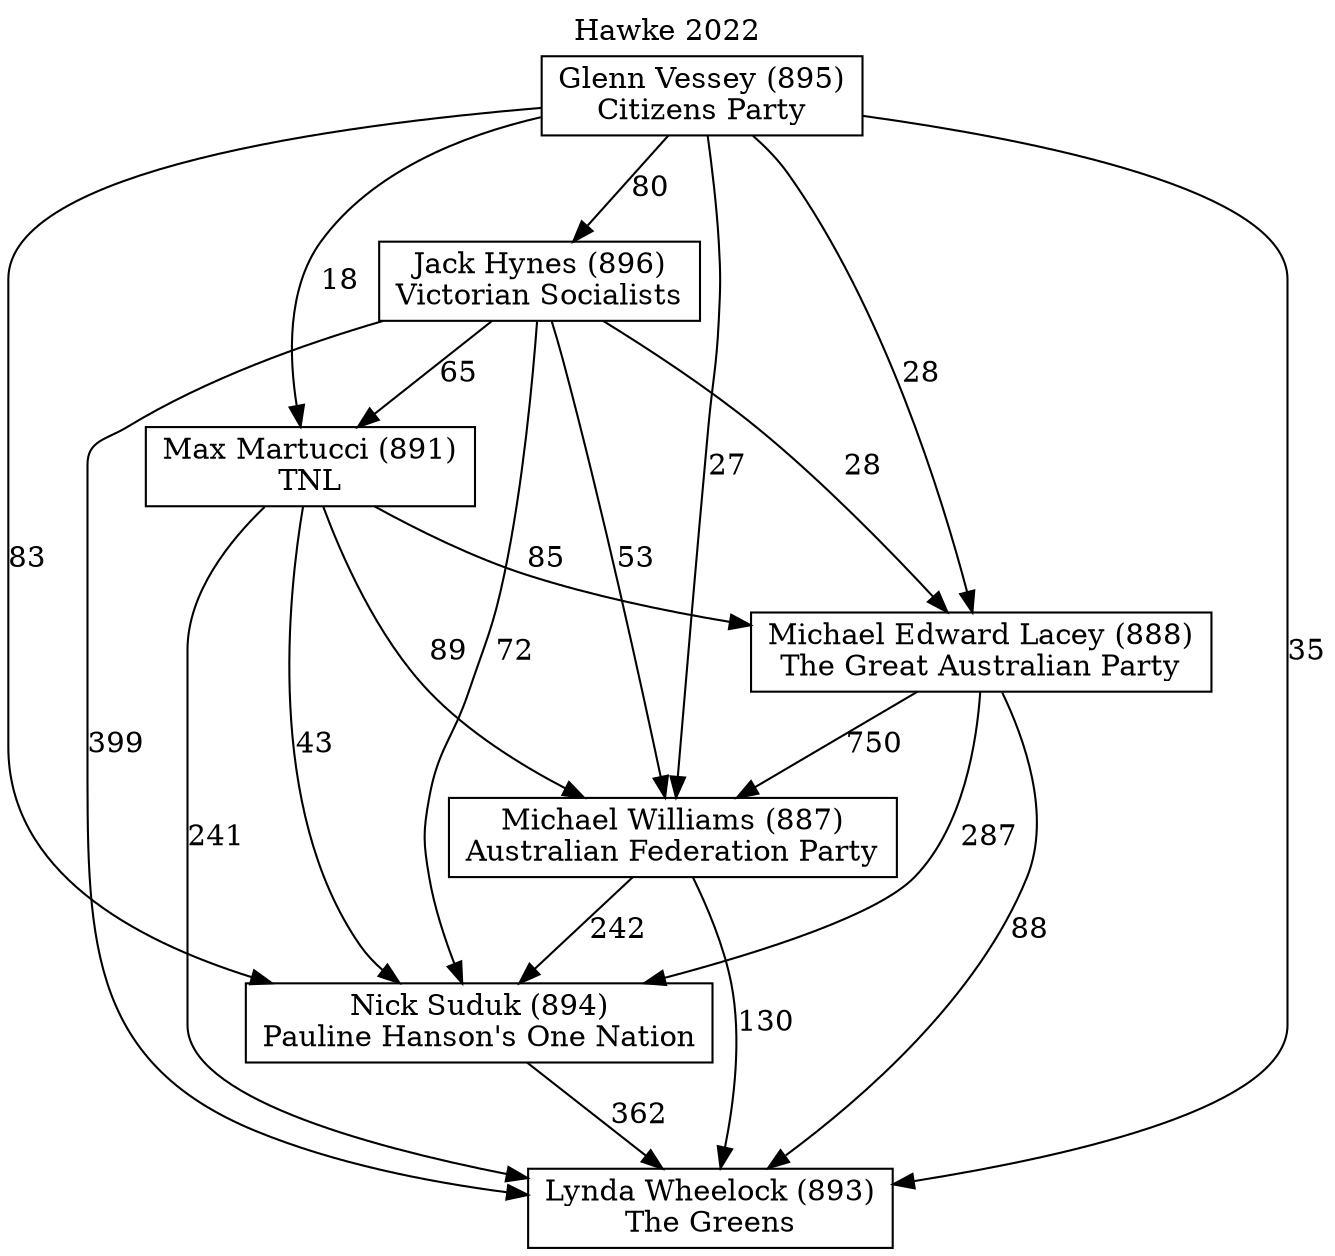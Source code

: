 // House preference flow
digraph "Lynda Wheelock (893)_Hawke_2022" {
	graph [label="Hawke 2022" labelloc=t mclimit=10]
	node [shape=box]
	"Michael Williams (887)" [label="Michael Williams (887)
Australian Federation Party"]
	"Michael Edward Lacey (888)" [label="Michael Edward Lacey (888)
The Great Australian Party"]
	"Max Martucci (891)" [label="Max Martucci (891)
TNL"]
	"Jack Hynes (896)" [label="Jack Hynes (896)
Victorian Socialists"]
	"Glenn Vessey (895)" [label="Glenn Vessey (895)
Citizens Party"]
	"Nick Suduk (894)" [label="Nick Suduk (894)
Pauline Hanson's One Nation"]
	"Lynda Wheelock (893)" [label="Lynda Wheelock (893)
The Greens"]
	"Nick Suduk (894)" -> "Lynda Wheelock (893)" [label=362]
	"Max Martucci (891)" -> "Nick Suduk (894)" [label=43]
	"Jack Hynes (896)" -> "Lynda Wheelock (893)" [label=399]
	"Michael Edward Lacey (888)" -> "Michael Williams (887)" [label=750]
	"Glenn Vessey (895)" -> "Lynda Wheelock (893)" [label=35]
	"Glenn Vessey (895)" -> "Michael Williams (887)" [label=27]
	"Michael Edward Lacey (888)" -> "Nick Suduk (894)" [label=287]
	"Max Martucci (891)" -> "Michael Williams (887)" [label=89]
	"Jack Hynes (896)" -> "Michael Williams (887)" [label=53]
	"Jack Hynes (896)" -> "Max Martucci (891)" [label=65]
	"Michael Williams (887)" -> "Nick Suduk (894)" [label=242]
	"Max Martucci (891)" -> "Michael Edward Lacey (888)" [label=85]
	"Glenn Vessey (895)" -> "Nick Suduk (894)" [label=83]
	"Jack Hynes (896)" -> "Nick Suduk (894)" [label=72]
	"Michael Williams (887)" -> "Lynda Wheelock (893)" [label=130]
	"Glenn Vessey (895)" -> "Michael Edward Lacey (888)" [label=28]
	"Michael Edward Lacey (888)" -> "Lynda Wheelock (893)" [label=88]
	"Jack Hynes (896)" -> "Michael Edward Lacey (888)" [label=28]
	"Glenn Vessey (895)" -> "Jack Hynes (896)" [label=80]
	"Max Martucci (891)" -> "Lynda Wheelock (893)" [label=241]
	"Glenn Vessey (895)" -> "Max Martucci (891)" [label=18]
}

